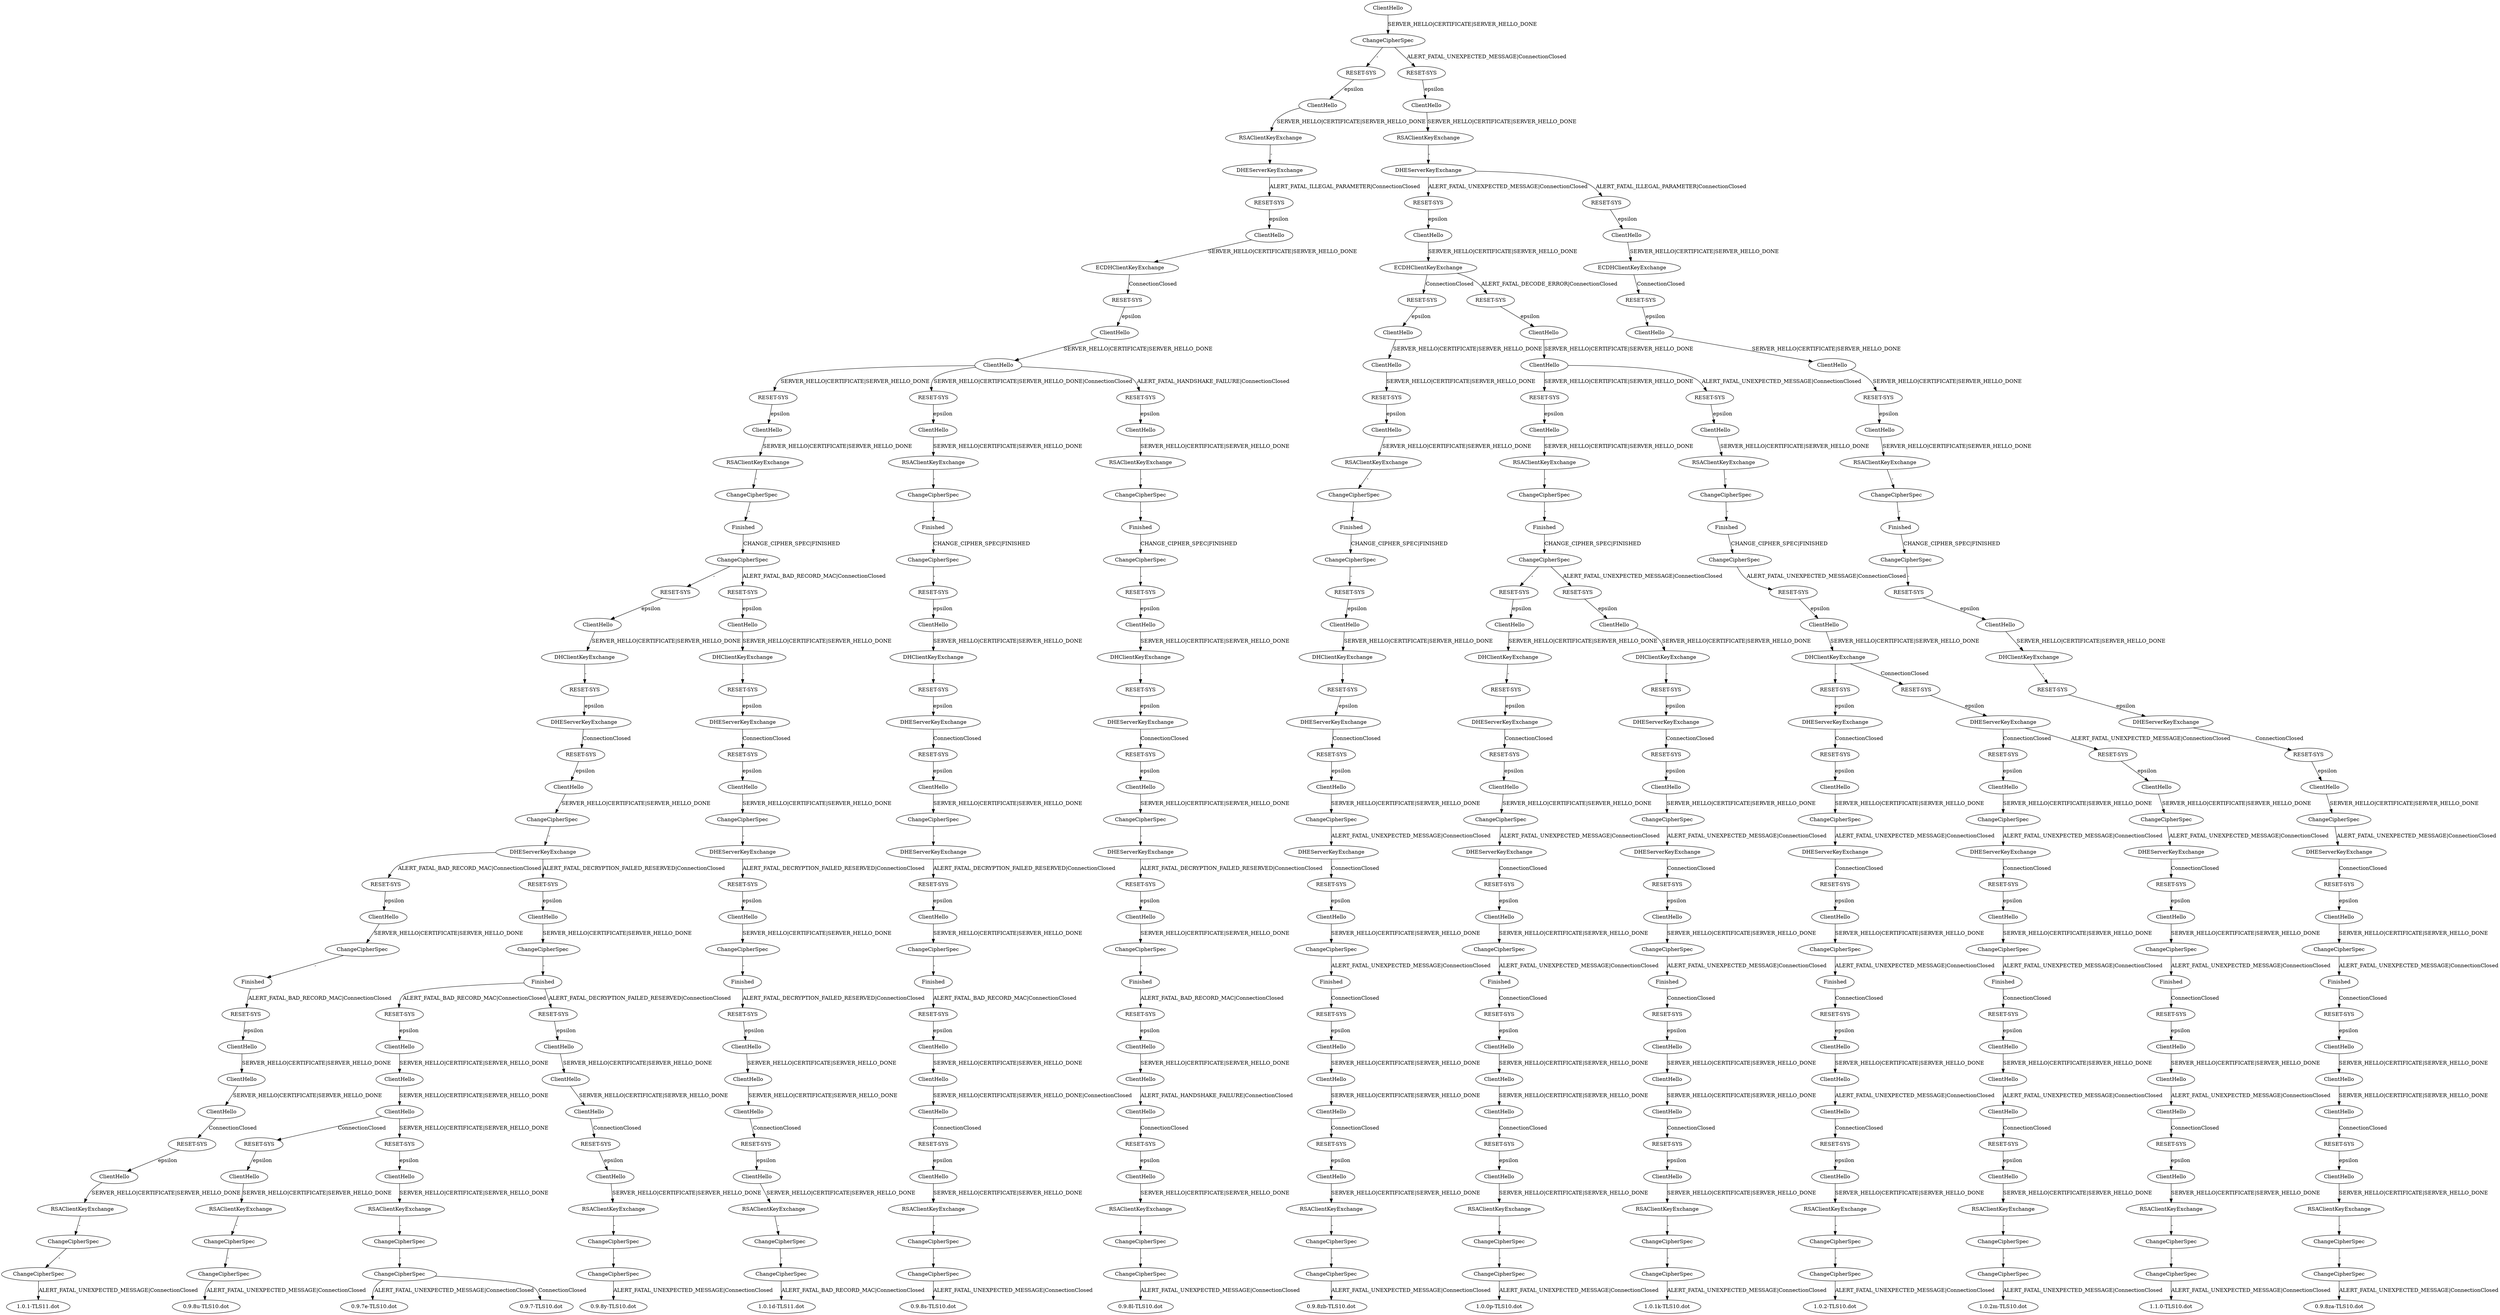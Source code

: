 digraph "" {
	node [label="\N"];
	a0	[label=ClientHello];
	a1	[label=ChangeCipherSpec];
	a0 -> a1	[key=0,
		label="SERVER_HELLO|CERTIFICATE|SERVER_HELLO_DONE"];
	a2	[label="RESET-SYS"];
	a1 -> a2	[key=0,
		label="-"];
	a3	[label="RESET-SYS"];
	a1 -> a3	[key=0,
		label="ALERT_FATAL_UNEXPECTED_MESSAGE|ConnectionClosed"];
	a4	[label=ClientHello];
	a2 -> a4	[key=0,
		label=epsilon];
	a5	[label=ClientHello];
	a3 -> a5	[key=0,
		label=epsilon];
	a6	[label=RSAClientKeyExchange];
	a4 -> a6	[key=0,
		label="SERVER_HELLO|CERTIFICATE|SERVER_HELLO_DONE"];
	a9	[label=RSAClientKeyExchange];
	a5 -> a9	[key=0,
		label="SERVER_HELLO|CERTIFICATE|SERVER_HELLO_DONE"];
	a7	[label=DHEServerKeyExchange];
	a6 -> a7	[key=0,
		label="-"];
	a8	[label="RESET-SYS"];
	a7 -> a8	[key=0,
		label="ALERT_FATAL_ILLEGAL_PARAMETER|ConnectionClosed"];
	a14	[label=ClientHello];
	a8 -> a14	[key=0,
		label=epsilon];
	a10	[label=DHEServerKeyExchange];
	a9 -> a10	[key=0,
		label="-"];
	a11	[label="RESET-SYS"];
	a10 -> a11	[key=0,
		label="ALERT_FATAL_UNEXPECTED_MESSAGE|ConnectionClosed"];
	a12	[label="RESET-SYS"];
	a10 -> a12	[key=0,
		label="ALERT_FATAL_ILLEGAL_PARAMETER|ConnectionClosed"];
	a15	[label=ClientHello];
	a11 -> a15	[key=0,
		label=epsilon];
	a13	[label=ClientHello];
	a12 -> a13	[key=0,
		label=epsilon];
	a16	[label=ECDHClientKeyExchange];
	a13 -> a16	[key=0,
		label="SERVER_HELLO|CERTIFICATE|SERVER_HELLO_DONE"];
	a18	[label=ECDHClientKeyExchange];
	a14 -> a18	[key=0,
		label="SERVER_HELLO|CERTIFICATE|SERVER_HELLO_DONE"];
	a20	[label=ECDHClientKeyExchange];
	a15 -> a20	[key=0,
		label="SERVER_HELLO|CERTIFICATE|SERVER_HELLO_DONE"];
	a17	[label="RESET-SYS"];
	a16 -> a17	[key=0,
		label=ConnectionClosed];
	a24	[label=ClientHello];
	a17 -> a24	[key=0,
		label=epsilon];
	a19	[label="RESET-SYS"];
	a18 -> a19	[key=0,
		label=ConnectionClosed];
	a26	[label=ClientHello];
	a19 -> a26	[key=0,
		label=epsilon];
	a21	[label="RESET-SYS"];
	a20 -> a21	[key=0,
		label=ConnectionClosed];
	a22	[label="RESET-SYS"];
	a20 -> a22	[key=0,
		label="ALERT_FATAL_DECODE_ERROR|ConnectionClosed"];
	a25	[label=ClientHello];
	a21 -> a25	[key=0,
		label=epsilon];
	a23	[label=ClientHello];
	a22 -> a23	[key=0,
		label=epsilon];
	a27	[label=ClientHello];
	a23 -> a27	[key=0,
		label="SERVER_HELLO|CERTIFICATE|SERVER_HELLO_DONE"];
	a30	[label=ClientHello];
	a24 -> a30	[key=0,
		label="SERVER_HELLO|CERTIFICATE|SERVER_HELLO_DONE"];
	a32	[label=ClientHello];
	a25 -> a32	[key=0,
		label="SERVER_HELLO|CERTIFICATE|SERVER_HELLO_DONE"];
	a34	[label=ClientHello];
	a26 -> a34	[key=0,
		label="SERVER_HELLO|CERTIFICATE|SERVER_HELLO_DONE"];
	a28	[label="RESET-SYS"];
	a27 -> a28	[key=0,
		label="SERVER_HELLO|CERTIFICATE|SERVER_HELLO_DONE"];
	a29	[label="RESET-SYS"];
	a27 -> a29	[key=0,
		label="ALERT_FATAL_UNEXPECTED_MESSAGE|ConnectionClosed"];
	a43	[label=ClientHello];
	a28 -> a43	[key=0,
		label=epsilon];
	a39	[label=ClientHello];
	a29 -> a39	[key=0,
		label=epsilon];
	a31	[label="RESET-SYS"];
	a30 -> a31	[key=0,
		label="SERVER_HELLO|CERTIFICATE|SERVER_HELLO_DONE"];
	a40	[label=ClientHello];
	a31 -> a40	[key=0,
		label=epsilon];
	a33	[label="RESET-SYS"];
	a32 -> a33	[key=0,
		label="SERVER_HELLO|CERTIFICATE|SERVER_HELLO_DONE"];
	a42	[label=ClientHello];
	a33 -> a42	[key=0,
		label=epsilon];
	a35	[label="RESET-SYS"];
	a34 -> a35	[key=0,
		label="SERVER_HELLO|CERTIFICATE|SERVER_HELLO_DONE"];
	a36	[label="RESET-SYS"];
	a34 -> a36	[key=0,
		label="SERVER_HELLO|CERTIFICATE|SERVER_HELLO_DONE|ConnectionClosed"];
	a37	[label="RESET-SYS"];
	a34 -> a37	[key=0,
		label="ALERT_FATAL_HANDSHAKE_FAILURE|ConnectionClosed"];
	a44	[label=ClientHello];
	a35 -> a44	[key=0,
		label=epsilon];
	a41	[label=ClientHello];
	a36 -> a41	[key=0,
		label=epsilon];
	a38	[label=ClientHello];
	a37 -> a38	[key=0,
		label=epsilon];
	a45	[label=RSAClientKeyExchange];
	a38 -> a45	[key=0,
		label="SERVER_HELLO|CERTIFICATE|SERVER_HELLO_DONE"];
	a50	[label=RSAClientKeyExchange];
	a39 -> a50	[key=0,
		label="SERVER_HELLO|CERTIFICATE|SERVER_HELLO_DONE"];
	a55	[label=RSAClientKeyExchange];
	a40 -> a55	[key=0,
		label="SERVER_HELLO|CERTIFICATE|SERVER_HELLO_DONE"];
	a60	[label=RSAClientKeyExchange];
	a41 -> a60	[key=0,
		label="SERVER_HELLO|CERTIFICATE|SERVER_HELLO_DONE"];
	a65	[label=RSAClientKeyExchange];
	a42 -> a65	[key=0,
		label="SERVER_HELLO|CERTIFICATE|SERVER_HELLO_DONE"];
	a70	[label=RSAClientKeyExchange];
	a43 -> a70	[key=0,
		label="SERVER_HELLO|CERTIFICATE|SERVER_HELLO_DONE"];
	a76	[label=RSAClientKeyExchange];
	a44 -> a76	[key=0,
		label="SERVER_HELLO|CERTIFICATE|SERVER_HELLO_DONE"];
	a46	[label=ChangeCipherSpec];
	a45 -> a46	[key=0,
		label="-"];
	a47	[label=Finished];
	a46 -> a47	[key=0,
		label="-"];
	a48	[label=ChangeCipherSpec];
	a47 -> a48	[key=0,
		label="CHANGE_CIPHER_SPEC|FINISHED"];
	a49	[label="RESET-SYS"];
	a48 -> a49	[key=0,
		label="-"];
	a87	[label=ClientHello];
	a49 -> a87	[key=0,
		label=epsilon];
	a51	[label=ChangeCipherSpec];
	a50 -> a51	[key=0,
		label="-"];
	a52	[label=Finished];
	a51 -> a52	[key=0,
		label="-"];
	a53	[label=ChangeCipherSpec];
	a52 -> a53	[key=0,
		label="CHANGE_CIPHER_SPEC|FINISHED"];
	a54	[label="RESET-SYS"];
	a53 -> a54	[key=0,
		label="ALERT_FATAL_UNEXPECTED_MESSAGE|ConnectionClosed"];
	a88	[label=ClientHello];
	a54 -> a88	[key=0,
		label=epsilon];
	a56	[label=ChangeCipherSpec];
	a55 -> a56	[key=0,
		label="-"];
	a57	[label=Finished];
	a56 -> a57	[key=0,
		label="-"];
	a58	[label=ChangeCipherSpec];
	a57 -> a58	[key=0,
		label="CHANGE_CIPHER_SPEC|FINISHED"];
	a59	[label="RESET-SYS"];
	a58 -> a59	[key=0,
		label="-"];
	a84	[label=ClientHello];
	a59 -> a84	[key=0,
		label=epsilon];
	a61	[label=ChangeCipherSpec];
	a60 -> a61	[key=0,
		label="-"];
	a62	[label=Finished];
	a61 -> a62	[key=0,
		label="-"];
	a63	[label=ChangeCipherSpec];
	a62 -> a63	[key=0,
		label="CHANGE_CIPHER_SPEC|FINISHED"];
	a64	[label="RESET-SYS"];
	a63 -> a64	[key=0,
		label="-"];
	a86	[label=ClientHello];
	a64 -> a86	[key=0,
		label=epsilon];
	a66	[label=ChangeCipherSpec];
	a65 -> a66	[key=0,
		label="-"];
	a67	[label=Finished];
	a66 -> a67	[key=0,
		label="-"];
	a68	[label=ChangeCipherSpec];
	a67 -> a68	[key=0,
		label="CHANGE_CIPHER_SPEC|FINISHED"];
	a69	[label="RESET-SYS"];
	a68 -> a69	[key=0,
		label="-"];
	a83	[label=ClientHello];
	a69 -> a83	[key=0,
		label=epsilon];
	a71	[label=ChangeCipherSpec];
	a70 -> a71	[key=0,
		label="-"];
	a72	[label=Finished];
	a71 -> a72	[key=0,
		label="-"];
	a73	[label=ChangeCipherSpec];
	a72 -> a73	[key=0,
		label="CHANGE_CIPHER_SPEC|FINISHED"];
	a74	[label="RESET-SYS"];
	a73 -> a74	[key=0,
		label="-"];
	a75	[label="RESET-SYS"];
	a73 -> a75	[key=0,
		label="ALERT_FATAL_UNEXPECTED_MESSAGE|ConnectionClosed"];
	a90	[label=ClientHello];
	a74 -> a90	[key=0,
		label=epsilon];
	a82	[label=ClientHello];
	a75 -> a82	[key=0,
		label=epsilon];
	a77	[label=ChangeCipherSpec];
	a76 -> a77	[key=0,
		label="-"];
	a78	[label=Finished];
	a77 -> a78	[key=0,
		label="-"];
	a79	[label=ChangeCipherSpec];
	a78 -> a79	[key=0,
		label="CHANGE_CIPHER_SPEC|FINISHED"];
	a80	[label="RESET-SYS"];
	a79 -> a80	[key=0,
		label="-"];
	a81	[label="RESET-SYS"];
	a79 -> a81	[key=0,
		label="ALERT_FATAL_BAD_RECORD_MAC|ConnectionClosed"];
	a85	[label=ClientHello];
	a80 -> a85	[key=0,
		label=epsilon];
	a89	[label=ClientHello];
	a81 -> a89	[key=0,
		label=epsilon];
	a91	[label=DHClientKeyExchange];
	a82 -> a91	[key=0,
		label="SERVER_HELLO|CERTIFICATE|SERVER_HELLO_DONE"];
	a93	[label=DHClientKeyExchange];
	a83 -> a93	[key=0,
		label="SERVER_HELLO|CERTIFICATE|SERVER_HELLO_DONE"];
	a95	[label=DHClientKeyExchange];
	a84 -> a95	[key=0,
		label="SERVER_HELLO|CERTIFICATE|SERVER_HELLO_DONE"];
	a97	[label=DHClientKeyExchange];
	a85 -> a97	[key=0,
		label="SERVER_HELLO|CERTIFICATE|SERVER_HELLO_DONE"];
	a99	[label=DHClientKeyExchange];
	a86 -> a99	[key=0,
		label="SERVER_HELLO|CERTIFICATE|SERVER_HELLO_DONE"];
	a101	[label=DHClientKeyExchange];
	a87 -> a101	[key=0,
		label="SERVER_HELLO|CERTIFICATE|SERVER_HELLO_DONE"];
	a103	[label=DHClientKeyExchange];
	a88 -> a103	[key=0,
		label="SERVER_HELLO|CERTIFICATE|SERVER_HELLO_DONE"];
	a106	[label=DHClientKeyExchange];
	a89 -> a106	[key=0,
		label="SERVER_HELLO|CERTIFICATE|SERVER_HELLO_DONE"];
	a108	[label=DHClientKeyExchange];
	a90 -> a108	[key=0,
		label="SERVER_HELLO|CERTIFICATE|SERVER_HELLO_DONE"];
	a92	[label="RESET-SYS"];
	a91 -> a92	[key=0,
		label="-"];
	a119	[label=DHEServerKeyExchange];
	a92 -> a119	[key=0,
		label=epsilon];
	a94	[label="RESET-SYS"];
	a93 -> a94	[key=0,
		label="-"];
	a112	[label=DHEServerKeyExchange];
	a94 -> a112	[key=0,
		label=epsilon];
	a96	[label="RESET-SYS"];
	a95 -> a96	[key=0,
		label="-"];
	a118	[label=DHEServerKeyExchange];
	a96 -> a118	[key=0,
		label=epsilon];
	a98	[label="RESET-SYS"];
	a97 -> a98	[key=0,
		label="-"];
	a111	[label=DHEServerKeyExchange];
	a98 -> a111	[key=0,
		label=epsilon];
	a100	[label="RESET-SYS"];
	a99 -> a100	[key=0,
		label="-"];
	a110	[label=DHEServerKeyExchange];
	a100 -> a110	[key=0,
		label=epsilon];
	a102	[label="RESET-SYS"];
	a101 -> a102	[key=0,
		label="-"];
	a114	[label=DHEServerKeyExchange];
	a102 -> a114	[key=0,
		label=epsilon];
	a104	[label="RESET-SYS"];
	a103 -> a104	[key=0,
		label="-"];
	a105	[label="RESET-SYS"];
	a103 -> a105	[key=0,
		label=ConnectionClosed];
	a115	[label=DHEServerKeyExchange];
	a104 -> a115	[key=0,
		label=epsilon];
	a116	[label=DHEServerKeyExchange];
	a105 -> a116	[key=0,
		label=epsilon];
	a107	[label="RESET-SYS"];
	a106 -> a107	[key=0,
		label="-"];
	a117	[label=DHEServerKeyExchange];
	a107 -> a117	[key=0,
		label=epsilon];
	a109	[label="RESET-SYS"];
	a108 -> a109	[key=0,
		label="-"];
	a113	[label=DHEServerKeyExchange];
	a109 -> a113	[key=0,
		label=epsilon];
	a120	[label="RESET-SYS"];
	a110 -> a120	[key=0,
		label=ConnectionClosed];
	a121	[label="RESET-SYS"];
	a111 -> a121	[key=0,
		label=ConnectionClosed];
	a122	[label="RESET-SYS"];
	a112 -> a122	[key=0,
		label=ConnectionClosed];
	a123	[label="RESET-SYS"];
	a113 -> a123	[key=0,
		label=ConnectionClosed];
	a124	[label="RESET-SYS"];
	a114 -> a124	[key=0,
		label=ConnectionClosed];
	a125	[label="RESET-SYS"];
	a115 -> a125	[key=0,
		label=ConnectionClosed];
	a126	[label="RESET-SYS"];
	a116 -> a126	[key=0,
		label=ConnectionClosed];
	a127	[label="RESET-SYS"];
	a116 -> a127	[key=0,
		label="ALERT_FATAL_UNEXPECTED_MESSAGE|ConnectionClosed"];
	a128	[label="RESET-SYS"];
	a117 -> a128	[key=0,
		label=ConnectionClosed];
	a129	[label="RESET-SYS"];
	a118 -> a129	[key=0,
		label=ConnectionClosed];
	a130	[label="RESET-SYS"];
	a119 -> a130	[key=0,
		label=ConnectionClosed];
	a132	[label=ClientHello];
	a120 -> a132	[key=0,
		label=epsilon];
	a139	[label=ClientHello];
	a121 -> a139	[key=0,
		label=epsilon];
	a140	[label=ClientHello];
	a122 -> a140	[key=0,
		label=epsilon];
	a136	[label=ClientHello];
	a123 -> a136	[key=0,
		label=epsilon];
	a134	[label=ClientHello];
	a124 -> a134	[key=0,
		label=epsilon];
	a138	[label=ClientHello];
	a125 -> a138	[key=0,
		label=epsilon];
	a141	[label=ClientHello];
	a126 -> a141	[key=0,
		label=epsilon];
	a135	[label=ClientHello];
	a127 -> a135	[key=0,
		label=epsilon];
	a137	[label=ClientHello];
	a128 -> a137	[key=0,
		label=epsilon];
	a131	[label=ClientHello];
	a129 -> a131	[key=0,
		label=epsilon];
	a133	[label=ClientHello];
	a130 -> a133	[key=0,
		label=epsilon];
	a142	[label=ChangeCipherSpec];
	a131 -> a142	[key=0,
		label="SERVER_HELLO|CERTIFICATE|SERVER_HELLO_DONE"];
	a145	[label=ChangeCipherSpec];
	a132 -> a145	[key=0,
		label="SERVER_HELLO|CERTIFICATE|SERVER_HELLO_DONE"];
	a148	[label=ChangeCipherSpec];
	a133 -> a148	[key=0,
		label="SERVER_HELLO|CERTIFICATE|SERVER_HELLO_DONE"];
	a151	[label=ChangeCipherSpec];
	a134 -> a151	[key=0,
		label="SERVER_HELLO|CERTIFICATE|SERVER_HELLO_DONE"];
	a154	[label=ChangeCipherSpec];
	a135 -> a154	[key=0,
		label="SERVER_HELLO|CERTIFICATE|SERVER_HELLO_DONE"];
	a157	[label=ChangeCipherSpec];
	a136 -> a157	[key=0,
		label="SERVER_HELLO|CERTIFICATE|SERVER_HELLO_DONE"];
	a160	[label=ChangeCipherSpec];
	a137 -> a160	[key=0,
		label="SERVER_HELLO|CERTIFICATE|SERVER_HELLO_DONE"];
	a163	[label=ChangeCipherSpec];
	a138 -> a163	[key=0,
		label="SERVER_HELLO|CERTIFICATE|SERVER_HELLO_DONE"];
	a166	[label=ChangeCipherSpec];
	a139 -> a166	[key=0,
		label="SERVER_HELLO|CERTIFICATE|SERVER_HELLO_DONE"];
	a170	[label=ChangeCipherSpec];
	a140 -> a170	[key=0,
		label="SERVER_HELLO|CERTIFICATE|SERVER_HELLO_DONE"];
	a173	[label=ChangeCipherSpec];
	a141 -> a173	[key=0,
		label="SERVER_HELLO|CERTIFICATE|SERVER_HELLO_DONE"];
	a143	[label=DHEServerKeyExchange];
	a142 -> a143	[key=0,
		label="ALERT_FATAL_UNEXPECTED_MESSAGE|ConnectionClosed"];
	a144	[label="RESET-SYS"];
	a143 -> a144	[key=0,
		label=ConnectionClosed];
	a181	[label=ClientHello];
	a144 -> a181	[key=0,
		label=epsilon];
	a146	[label=DHEServerKeyExchange];
	a145 -> a146	[key=0,
		label="-"];
	a147	[label="RESET-SYS"];
	a146 -> a147	[key=0,
		label="ALERT_FATAL_DECRYPTION_FAILED_RESERVED|ConnectionClosed"];
	a180	[label=ClientHello];
	a147 -> a180	[key=0,
		label=epsilon];
	a149	[label=DHEServerKeyExchange];
	a148 -> a149	[key=0,
		label="ALERT_FATAL_UNEXPECTED_MESSAGE|ConnectionClosed"];
	a150	[label="RESET-SYS"];
	a149 -> a150	[key=0,
		label=ConnectionClosed];
	a187	[label=ClientHello];
	a150 -> a187	[key=0,
		label=epsilon];
	a152	[label=DHEServerKeyExchange];
	a151 -> a152	[key=0,
		label="-"];
	a153	[label="RESET-SYS"];
	a152 -> a153	[key=0,
		label="ALERT_FATAL_DECRYPTION_FAILED_RESERVED|ConnectionClosed"];
	a178	[label=ClientHello];
	a153 -> a178	[key=0,
		label=epsilon];
	a155	[label=DHEServerKeyExchange];
	a154 -> a155	[key=0,
		label="ALERT_FATAL_UNEXPECTED_MESSAGE|ConnectionClosed"];
	a156	[label="RESET-SYS"];
	a155 -> a156	[key=0,
		label=ConnectionClosed];
	a176	[label=ClientHello];
	a156 -> a176	[key=0,
		label=epsilon];
	a158	[label=DHEServerKeyExchange];
	a157 -> a158	[key=0,
		label="ALERT_FATAL_UNEXPECTED_MESSAGE|ConnectionClosed"];
	a159	[label="RESET-SYS"];
	a158 -> a159	[key=0,
		label=ConnectionClosed];
	a186	[label=ClientHello];
	a159 -> a186	[key=0,
		label=epsilon];
	a161	[label=DHEServerKeyExchange];
	a160 -> a161	[key=0,
		label="-"];
	a162	[label="RESET-SYS"];
	a161 -> a162	[key=0,
		label="ALERT_FATAL_DECRYPTION_FAILED_RESERVED|ConnectionClosed"];
	a184	[label=ClientHello];
	a162 -> a184	[key=0,
		label=epsilon];
	a164	[label=DHEServerKeyExchange];
	a163 -> a164	[key=0,
		label="ALERT_FATAL_UNEXPECTED_MESSAGE|ConnectionClosed"];
	a165	[label="RESET-SYS"];
	a164 -> a165	[key=0,
		label=ConnectionClosed];
	a179	[label=ClientHello];
	a165 -> a179	[key=0,
		label=epsilon];
	a167	[label=DHEServerKeyExchange];
	a166 -> a167	[key=0,
		label="-"];
	a168	[label="RESET-SYS"];
	a167 -> a168	[key=0,
		label="ALERT_FATAL_BAD_RECORD_MAC|ConnectionClosed"];
	a169	[label="RESET-SYS"];
	a167 -> a169	[key=0,
		label="ALERT_FATAL_DECRYPTION_FAILED_RESERVED|ConnectionClosed"];
	a182	[label=ClientHello];
	a168 -> a182	[key=0,
		label=epsilon];
	a185	[label=ClientHello];
	a169 -> a185	[key=0,
		label=epsilon];
	a171	[label=DHEServerKeyExchange];
	a170 -> a171	[key=0,
		label="ALERT_FATAL_UNEXPECTED_MESSAGE|ConnectionClosed"];
	a172	[label="RESET-SYS"];
	a171 -> a172	[key=0,
		label=ConnectionClosed];
	a183	[label=ClientHello];
	a172 -> a183	[key=0,
		label=epsilon];
	a174	[label=DHEServerKeyExchange];
	a173 -> a174	[key=0,
		label="ALERT_FATAL_UNEXPECTED_MESSAGE|ConnectionClosed"];
	a175	[label="RESET-SYS"];
	a174 -> a175	[key=0,
		label=ConnectionClosed];
	a177	[label=ClientHello];
	a175 -> a177	[key=0,
		label=epsilon];
	a188	[label=ChangeCipherSpec];
	a176 -> a188	[key=0,
		label="SERVER_HELLO|CERTIFICATE|SERVER_HELLO_DONE"];
	a191	[label=ChangeCipherSpec];
	a177 -> a191	[key=0,
		label="SERVER_HELLO|CERTIFICATE|SERVER_HELLO_DONE"];
	a194	[label=ChangeCipherSpec];
	a178 -> a194	[key=0,
		label="SERVER_HELLO|CERTIFICATE|SERVER_HELLO_DONE"];
	a197	[label=ChangeCipherSpec];
	a179 -> a197	[key=0,
		label="SERVER_HELLO|CERTIFICATE|SERVER_HELLO_DONE"];
	a200	[label=ChangeCipherSpec];
	a180 -> a200	[key=0,
		label="SERVER_HELLO|CERTIFICATE|SERVER_HELLO_DONE"];
	a203	[label=ChangeCipherSpec];
	a181 -> a203	[key=0,
		label="SERVER_HELLO|CERTIFICATE|SERVER_HELLO_DONE"];
	a206	[label=ChangeCipherSpec];
	a182 -> a206	[key=0,
		label="SERVER_HELLO|CERTIFICATE|SERVER_HELLO_DONE"];
	a209	[label=ChangeCipherSpec];
	a183 -> a209	[key=0,
		label="SERVER_HELLO|CERTIFICATE|SERVER_HELLO_DONE"];
	a212	[label=ChangeCipherSpec];
	a184 -> a212	[key=0,
		label="SERVER_HELLO|CERTIFICATE|SERVER_HELLO_DONE"];
	a215	[label=ChangeCipherSpec];
	a185 -> a215	[key=0,
		label="SERVER_HELLO|CERTIFICATE|SERVER_HELLO_DONE"];
	a219	[label=ChangeCipherSpec];
	a186 -> a219	[key=0,
		label="SERVER_HELLO|CERTIFICATE|SERVER_HELLO_DONE"];
	a222	[label=ChangeCipherSpec];
	a187 -> a222	[key=0,
		label="SERVER_HELLO|CERTIFICATE|SERVER_HELLO_DONE"];
	a189	[label=Finished];
	a188 -> a189	[key=0,
		label="ALERT_FATAL_UNEXPECTED_MESSAGE|ConnectionClosed"];
	a190	[label="RESET-SYS"];
	a189 -> a190	[key=0,
		label=ConnectionClosed];
	a235	[label=ClientHello];
	a190 -> a235	[key=0,
		label=epsilon];
	a192	[label=Finished];
	a191 -> a192	[key=0,
		label="ALERT_FATAL_UNEXPECTED_MESSAGE|ConnectionClosed"];
	a193	[label="RESET-SYS"];
	a192 -> a193	[key=0,
		label=ConnectionClosed];
	a230	[label=ClientHello];
	a193 -> a230	[key=0,
		label=epsilon];
	a195	[label=Finished];
	a194 -> a195	[key=0,
		label="-"];
	a196	[label="RESET-SYS"];
	a195 -> a196	[key=0,
		label="ALERT_FATAL_BAD_RECORD_MAC|ConnectionClosed"];
	a229	[label=ClientHello];
	a196 -> a229	[key=0,
		label=epsilon];
	a198	[label=Finished];
	a197 -> a198	[key=0,
		label="ALERT_FATAL_UNEXPECTED_MESSAGE|ConnectionClosed"];
	a199	[label="RESET-SYS"];
	a198 -> a199	[key=0,
		label=ConnectionClosed];
	a233	[label=ClientHello];
	a199 -> a233	[key=0,
		label=epsilon];
	a201	[label=Finished];
	a200 -> a201	[key=0,
		label="-"];
	a202	[label="RESET-SYS"];
	a201 -> a202	[key=0,
		label="ALERT_FATAL_BAD_RECORD_MAC|ConnectionClosed"];
	a236	[label=ClientHello];
	a202 -> a236	[key=0,
		label=epsilon];
	a204	[label=Finished];
	a203 -> a204	[key=0,
		label="ALERT_FATAL_UNEXPECTED_MESSAGE|ConnectionClosed"];
	a205	[label="RESET-SYS"];
	a204 -> a205	[key=0,
		label=ConnectionClosed];
	a231	[label=ClientHello];
	a205 -> a231	[key=0,
		label=epsilon];
	a207	[label=Finished];
	a206 -> a207	[key=0,
		label="-"];
	a208	[label="RESET-SYS"];
	a207 -> a208	[key=0,
		label="ALERT_FATAL_BAD_RECORD_MAC|ConnectionClosed"];
	a227	[label=ClientHello];
	a208 -> a227	[key=0,
		label=epsilon];
	a210	[label=Finished];
	a209 -> a210	[key=0,
		label="ALERT_FATAL_UNEXPECTED_MESSAGE|ConnectionClosed"];
	a211	[label="RESET-SYS"];
	a210 -> a211	[key=0,
		label=ConnectionClosed];
	a232	[label=ClientHello];
	a211 -> a232	[key=0,
		label=epsilon];
	a213	[label=Finished];
	a212 -> a213	[key=0,
		label="-"];
	a214	[label="RESET-SYS"];
	a213 -> a214	[key=0,
		label="ALERT_FATAL_DECRYPTION_FAILED_RESERVED|ConnectionClosed"];
	a234	[label=ClientHello];
	a214 -> a234	[key=0,
		label=epsilon];
	a216	[label=Finished];
	a215 -> a216	[key=0,
		label="-"];
	a217	[label="RESET-SYS"];
	a216 -> a217	[key=0,
		label="ALERT_FATAL_BAD_RECORD_MAC|ConnectionClosed"];
	a218	[label="RESET-SYS"];
	a216 -> a218	[key=0,
		label="ALERT_FATAL_DECRYPTION_FAILED_RESERVED|ConnectionClosed"];
	a225	[label=ClientHello];
	a217 -> a225	[key=0,
		label=epsilon];
	a226	[label=ClientHello];
	a218 -> a226	[key=0,
		label=epsilon];
	a220	[label=Finished];
	a219 -> a220	[key=0,
		label="ALERT_FATAL_UNEXPECTED_MESSAGE|ConnectionClosed"];
	a221	[label="RESET-SYS"];
	a220 -> a221	[key=0,
		label=ConnectionClosed];
	a237	[label=ClientHello];
	a221 -> a237	[key=0,
		label=epsilon];
	a223	[label=Finished];
	a222 -> a223	[key=0,
		label="ALERT_FATAL_UNEXPECTED_MESSAGE|ConnectionClosed"];
	a224	[label="RESET-SYS"];
	a223 -> a224	[key=0,
		label=ConnectionClosed];
	a228	[label=ClientHello];
	a224 -> a228	[key=0,
		label=epsilon];
	a238	[label=ClientHello];
	a225 -> a238	[key=0,
		label="SERVER_HELLO|CERTIFICATE|SERVER_HELLO_DONE"];
	a242	[label=ClientHello];
	a226 -> a242	[key=0,
		label="SERVER_HELLO|CERTIFICATE|SERVER_HELLO_DONE"];
	a245	[label=ClientHello];
	a227 -> a245	[key=0,
		label="SERVER_HELLO|CERTIFICATE|SERVER_HELLO_DONE"];
	a248	[label=ClientHello];
	a228 -> a248	[key=0,
		label="SERVER_HELLO|CERTIFICATE|SERVER_HELLO_DONE"];
	a251	[label=ClientHello];
	a229 -> a251	[key=0,
		label="SERVER_HELLO|CERTIFICATE|SERVER_HELLO_DONE"];
	a254	[label=ClientHello];
	a230 -> a254	[key=0,
		label="SERVER_HELLO|CERTIFICATE|SERVER_HELLO_DONE"];
	a257	[label=ClientHello];
	a231 -> a257	[key=0,
		label="SERVER_HELLO|CERTIFICATE|SERVER_HELLO_DONE"];
	a260	[label=ClientHello];
	a232 -> a260	[key=0,
		label="SERVER_HELLO|CERTIFICATE|SERVER_HELLO_DONE"];
	a263	[label=ClientHello];
	a233 -> a263	[key=0,
		label="SERVER_HELLO|CERTIFICATE|SERVER_HELLO_DONE"];
	a266	[label=ClientHello];
	a234 -> a266	[key=0,
		label="SERVER_HELLO|CERTIFICATE|SERVER_HELLO_DONE"];
	a269	[label=ClientHello];
	a235 -> a269	[key=0,
		label="SERVER_HELLO|CERTIFICATE|SERVER_HELLO_DONE"];
	a272	[label=ClientHello];
	a236 -> a272	[key=0,
		label="SERVER_HELLO|CERTIFICATE|SERVER_HELLO_DONE"];
	a275	[label=ClientHello];
	a237 -> a275	[key=0,
		label="SERVER_HELLO|CERTIFICATE|SERVER_HELLO_DONE"];
	a239	[label=ClientHello];
	a238 -> a239	[key=0,
		label="SERVER_HELLO|CERTIFICATE|SERVER_HELLO_DONE"];
	a240	[label="RESET-SYS"];
	a239 -> a240	[key=0,
		label=ConnectionClosed];
	a241	[label="RESET-SYS"];
	a239 -> a241	[key=0,
		label="SERVER_HELLO|CERTIFICATE|SERVER_HELLO_DONE"];
	a279	[label=ClientHello];
	a240 -> a279	[key=0,
		label=epsilon];
	a287	[label=ClientHello];
	a241 -> a287	[key=0,
		label=epsilon];
	a243	[label=ClientHello];
	a242 -> a243	[key=0,
		label="SERVER_HELLO|CERTIFICATE|SERVER_HELLO_DONE"];
	a244	[label="RESET-SYS"];
	a243 -> a244	[key=0,
		label=ConnectionClosed];
	a281	[label=ClientHello];
	a244 -> a281	[key=0,
		label=epsilon];
	a246	[label=ClientHello];
	a245 -> a246	[key=0,
		label="SERVER_HELLO|CERTIFICATE|SERVER_HELLO_DONE"];
	a247	[label="RESET-SYS"];
	a246 -> a247	[key=0,
		label=ConnectionClosed];
	a282	[label=ClientHello];
	a247 -> a282	[key=0,
		label=epsilon];
	a249	[label=ClientHello];
	a248 -> a249	[key=0,
		label="SERVER_HELLO|CERTIFICATE|SERVER_HELLO_DONE"];
	a250	[label="RESET-SYS"];
	a249 -> a250	[key=0,
		label=ConnectionClosed];
	a285	[label=ClientHello];
	a250 -> a285	[key=0,
		label=epsilon];
	a252	[label=ClientHello];
	a251 -> a252	[key=0,
		label="ALERT_FATAL_HANDSHAKE_FAILURE|ConnectionClosed"];
	a253	[label="RESET-SYS"];
	a252 -> a253	[key=0,
		label=ConnectionClosed];
	a283	[label=ClientHello];
	a253 -> a283	[key=0,
		label=epsilon];
	a255	[label=ClientHello];
	a254 -> a255	[key=0,
		label="ALERT_FATAL_UNEXPECTED_MESSAGE|ConnectionClosed"];
	a256	[label="RESET-SYS"];
	a255 -> a256	[key=0,
		label=ConnectionClosed];
	a280	[label=ClientHello];
	a256 -> a280	[key=0,
		label=epsilon];
	a258	[label=ClientHello];
	a257 -> a258	[key=0,
		label="SERVER_HELLO|CERTIFICATE|SERVER_HELLO_DONE"];
	a259	[label="RESET-SYS"];
	a258 -> a259	[key=0,
		label=ConnectionClosed];
	a284	[label=ClientHello];
	a259 -> a284	[key=0,
		label=epsilon];
	a261	[label=ClientHello];
	a260 -> a261	[key=0,
		label="SERVER_HELLO|CERTIFICATE|SERVER_HELLO_DONE"];
	a262	[label="RESET-SYS"];
	a261 -> a262	[key=0,
		label=ConnectionClosed];
	a288	[label=ClientHello];
	a262 -> a288	[key=0,
		label=epsilon];
	a264	[label=ClientHello];
	a263 -> a264	[key=0,
		label="ALERT_FATAL_UNEXPECTED_MESSAGE|ConnectionClosed"];
	a265	[label="RESET-SYS"];
	a264 -> a265	[key=0,
		label=ConnectionClosed];
	a290	[label=ClientHello];
	a265 -> a290	[key=0,
		label=epsilon];
	a267	[label=ClientHello];
	a266 -> a267	[key=0,
		label="SERVER_HELLO|CERTIFICATE|SERVER_HELLO_DONE"];
	a268	[label="RESET-SYS"];
	a267 -> a268	[key=0,
		label=ConnectionClosed];
	a291	[label=ClientHello];
	a268 -> a291	[key=0,
		label=epsilon];
	a270	[label=ClientHello];
	a269 -> a270	[key=0,
		label="ALERT_FATAL_UNEXPECTED_MESSAGE|ConnectionClosed"];
	a271	[label="RESET-SYS"];
	a270 -> a271	[key=0,
		label=ConnectionClosed];
	a286	[label=ClientHello];
	a271 -> a286	[key=0,
		label=epsilon];
	a273	[label=ClientHello];
	a272 -> a273	[key=0,
		label="SERVER_HELLO|CERTIFICATE|SERVER_HELLO_DONE|ConnectionClosed"];
	a274	[label="RESET-SYS"];
	a273 -> a274	[key=0,
		label=ConnectionClosed];
	a289	[label=ClientHello];
	a274 -> a289	[key=0,
		label=epsilon];
	a276	[label=ClientHello];
	a275 -> a276	[key=0,
		label="SERVER_HELLO|CERTIFICATE|SERVER_HELLO_DONE"];
	a277	[label="RESET-SYS"];
	a276 -> a277	[key=0,
		label=ConnectionClosed];
	a278	[label=ClientHello];
	a277 -> a278	[key=0,
		label=epsilon];
	a292	[label=RSAClientKeyExchange];
	a278 -> a292	[key=0,
		label="SERVER_HELLO|CERTIFICATE|SERVER_HELLO_DONE"];
	a296	[label=RSAClientKeyExchange];
	a279 -> a296	[key=0,
		label="SERVER_HELLO|CERTIFICATE|SERVER_HELLO_DONE"];
	a300	[label=RSAClientKeyExchange];
	a280 -> a300	[key=0,
		label="SERVER_HELLO|CERTIFICATE|SERVER_HELLO_DONE"];
	a304	[label=RSAClientKeyExchange];
	a281 -> a304	[key=0,
		label="SERVER_HELLO|CERTIFICATE|SERVER_HELLO_DONE"];
	a308	[label=RSAClientKeyExchange];
	a282 -> a308	[key=0,
		label="SERVER_HELLO|CERTIFICATE|SERVER_HELLO_DONE"];
	a312	[label=RSAClientKeyExchange];
	a283 -> a312	[key=0,
		label="SERVER_HELLO|CERTIFICATE|SERVER_HELLO_DONE"];
	a316	[label=RSAClientKeyExchange];
	a284 -> a316	[key=0,
		label="SERVER_HELLO|CERTIFICATE|SERVER_HELLO_DONE"];
	a320	[label=RSAClientKeyExchange];
	a285 -> a320	[key=0,
		label="SERVER_HELLO|CERTIFICATE|SERVER_HELLO_DONE"];
	a324	[label=RSAClientKeyExchange];
	a286 -> a324	[key=0,
		label="SERVER_HELLO|CERTIFICATE|SERVER_HELLO_DONE"];
	a328	[label=RSAClientKeyExchange];
	a287 -> a328	[key=0,
		label="SERVER_HELLO|CERTIFICATE|SERVER_HELLO_DONE"];
	a333	[label=RSAClientKeyExchange];
	a288 -> a333	[key=0,
		label="SERVER_HELLO|CERTIFICATE|SERVER_HELLO_DONE"];
	a337	[label=RSAClientKeyExchange];
	a289 -> a337	[key=0,
		label="SERVER_HELLO|CERTIFICATE|SERVER_HELLO_DONE"];
	a341	[label=RSAClientKeyExchange];
	a290 -> a341	[key=0,
		label="SERVER_HELLO|CERTIFICATE|SERVER_HELLO_DONE"];
	a345	[label=RSAClientKeyExchange];
	a291 -> a345	[key=0,
		label="SERVER_HELLO|CERTIFICATE|SERVER_HELLO_DONE"];
	a293	[label=ChangeCipherSpec];
	a292 -> a293	[key=0,
		label="-"];
	a294	[label=ChangeCipherSpec];
	a293 -> a294	[key=0,
		label="-"];
	a295	[label="1.0.0p-TLS10.dot"];
	a294 -> a295	[key=0,
		label="ALERT_FATAL_UNEXPECTED_MESSAGE|ConnectionClosed"];
	a297	[label=ChangeCipherSpec];
	a296 -> a297	[key=0,
		label="-"];
	a298	[label=ChangeCipherSpec];
	a297 -> a298	[key=0,
		label="-"];
	a299	[label="0.9.8u-TLS10.dot"];
	a298 -> a299	[key=0,
		label="ALERT_FATAL_UNEXPECTED_MESSAGE|ConnectionClosed"];
	a301	[label=ChangeCipherSpec];
	a300 -> a301	[key=0,
		label="-"];
	a302	[label=ChangeCipherSpec];
	a301 -> a302	[key=0,
		label="-"];
	a303	[label="1.0.2m-TLS10.dot"];
	a302 -> a303	[key=0,
		label="ALERT_FATAL_UNEXPECTED_MESSAGE|ConnectionClosed"];
	a305	[label=ChangeCipherSpec];
	a304 -> a305	[key=0,
		label="-"];
	a306	[label=ChangeCipherSpec];
	a305 -> a306	[key=0,
		label="-"];
	a307	[label="0.9.8y-TLS10.dot"];
	a306 -> a307	[key=0,
		label="ALERT_FATAL_UNEXPECTED_MESSAGE|ConnectionClosed"];
	a309	[label=ChangeCipherSpec];
	a308 -> a309	[key=0,
		label="-"];
	a310	[label=ChangeCipherSpec];
	a309 -> a310	[key=0,
		label="-"];
	a311	[label="1.0.1-TLS11.dot"];
	a310 -> a311	[key=0,
		label="ALERT_FATAL_UNEXPECTED_MESSAGE|ConnectionClosed"];
	a313	[label=ChangeCipherSpec];
	a312 -> a313	[key=0,
		label="-"];
	a314	[label=ChangeCipherSpec];
	a313 -> a314	[key=0,
		label="-"];
	a315	[label="0.9.8l-TLS10.dot"];
	a314 -> a315	[key=0,
		label="ALERT_FATAL_UNEXPECTED_MESSAGE|ConnectionClosed"];
	a317	[label=ChangeCipherSpec];
	a316 -> a317	[key=0,
		label="-"];
	a318	[label=ChangeCipherSpec];
	a317 -> a318	[key=0,
		label="-"];
	a319	[label="0.9.8za-TLS10.dot"];
	a318 -> a319	[key=0,
		label="ALERT_FATAL_UNEXPECTED_MESSAGE|ConnectionClosed"];
	a321	[label=ChangeCipherSpec];
	a320 -> a321	[key=0,
		label="-"];
	a322	[label=ChangeCipherSpec];
	a321 -> a322	[key=0,
		label="-"];
	a323	[label="1.0.1k-TLS10.dot"];
	a322 -> a323	[key=0,
		label="ALERT_FATAL_UNEXPECTED_MESSAGE|ConnectionClosed"];
	a325	[label=ChangeCipherSpec];
	a324 -> a325	[key=0,
		label="-"];
	a326	[label=ChangeCipherSpec];
	a325 -> a326	[key=0,
		label="-"];
	a327	[label="1.1.0-TLS10.dot"];
	a326 -> a327	[key=0,
		label="ALERT_FATAL_UNEXPECTED_MESSAGE|ConnectionClosed"];
	a329	[label=ChangeCipherSpec];
	a328 -> a329	[key=0,
		label="-"];
	a330	[label=ChangeCipherSpec];
	a329 -> a330	[key=0,
		label="-"];
	a331	[label="0.9.7e-TLS10.dot"];
	a330 -> a331	[key=0,
		label="ALERT_FATAL_UNEXPECTED_MESSAGE|ConnectionClosed"];
	a332	[label="0.9.7-TLS10.dot"];
	a330 -> a332	[key=0,
		label=ConnectionClosed];
	a334	[label=ChangeCipherSpec];
	a333 -> a334	[key=0,
		label="-"];
	a335	[label=ChangeCipherSpec];
	a334 -> a335	[key=0,
		label="-"];
	a336	[label="0.9.8zb-TLS10.dot"];
	a335 -> a336	[key=0,
		label="ALERT_FATAL_UNEXPECTED_MESSAGE|ConnectionClosed"];
	a338	[label=ChangeCipherSpec];
	a337 -> a338	[key=0,
		label="-"];
	a339	[label=ChangeCipherSpec];
	a338 -> a339	[key=0,
		label="-"];
	a340	[label="0.9.8s-TLS10.dot"];
	a339 -> a340	[key=0,
		label="ALERT_FATAL_UNEXPECTED_MESSAGE|ConnectionClosed"];
	a342	[label=ChangeCipherSpec];
	a341 -> a342	[key=0,
		label="-"];
	a343	[label=ChangeCipherSpec];
	a342 -> a343	[key=0,
		label="-"];
	a344	[label="1.0.2-TLS10.dot"];
	a343 -> a344	[key=0,
		label="ALERT_FATAL_UNEXPECTED_MESSAGE|ConnectionClosed"];
	a346	[label=ChangeCipherSpec];
	a345 -> a346	[key=0,
		label="-"];
	a347	[label=ChangeCipherSpec];
	a346 -> a347	[key=0,
		label="-"];
	a348	[label="1.0.1d-TLS11.dot"];
	a347 -> a348	[key=0,
		label="ALERT_FATAL_BAD_RECORD_MAC|ConnectionClosed"];
}
